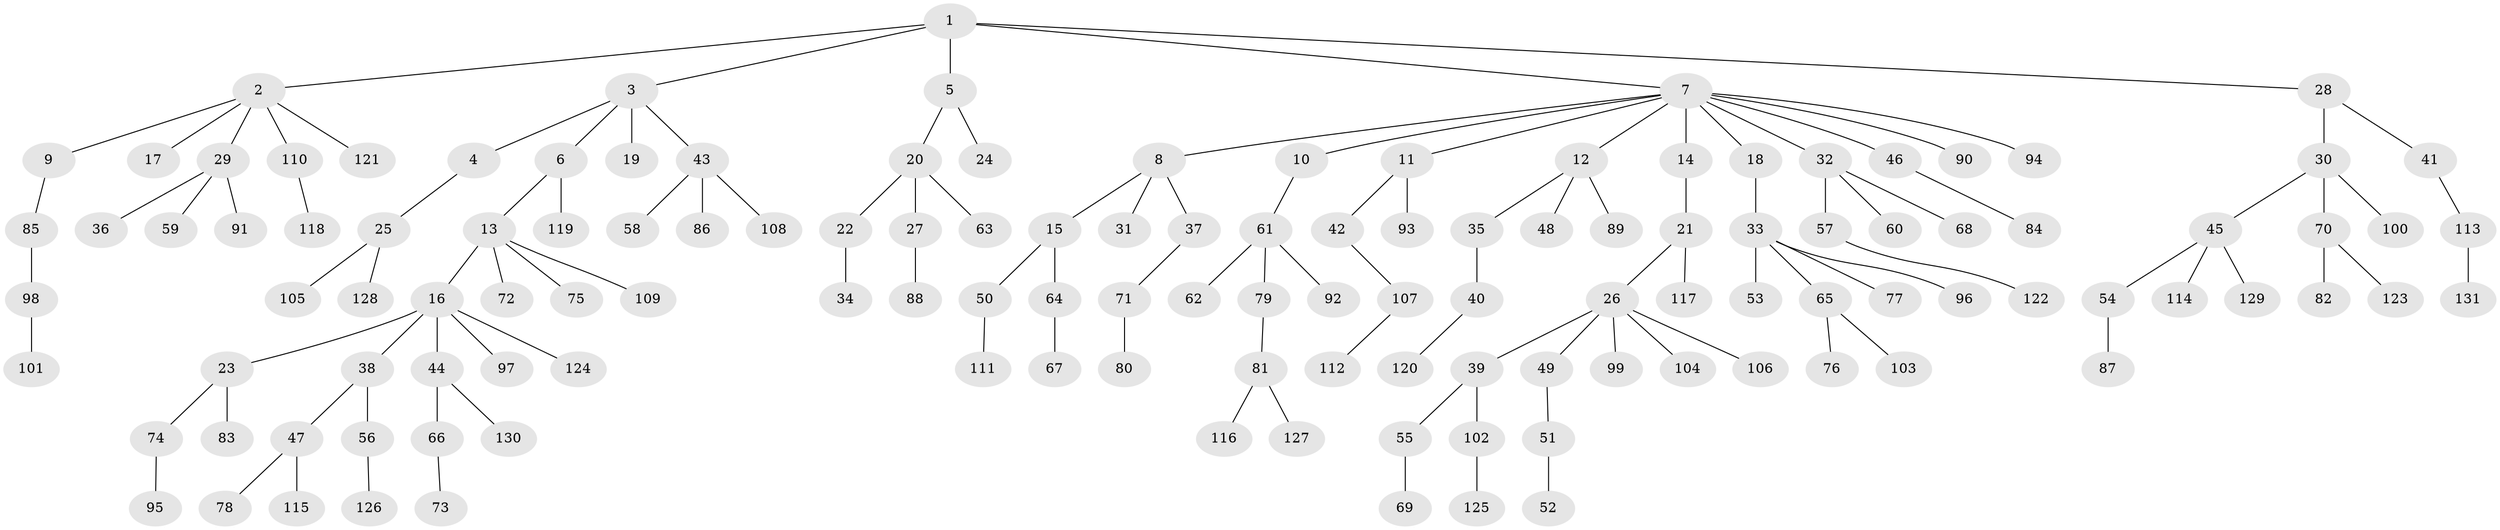 // Generated by graph-tools (version 1.1) at 2025/15/03/09/25 04:15:38]
// undirected, 131 vertices, 130 edges
graph export_dot {
graph [start="1"]
  node [color=gray90,style=filled];
  1;
  2;
  3;
  4;
  5;
  6;
  7;
  8;
  9;
  10;
  11;
  12;
  13;
  14;
  15;
  16;
  17;
  18;
  19;
  20;
  21;
  22;
  23;
  24;
  25;
  26;
  27;
  28;
  29;
  30;
  31;
  32;
  33;
  34;
  35;
  36;
  37;
  38;
  39;
  40;
  41;
  42;
  43;
  44;
  45;
  46;
  47;
  48;
  49;
  50;
  51;
  52;
  53;
  54;
  55;
  56;
  57;
  58;
  59;
  60;
  61;
  62;
  63;
  64;
  65;
  66;
  67;
  68;
  69;
  70;
  71;
  72;
  73;
  74;
  75;
  76;
  77;
  78;
  79;
  80;
  81;
  82;
  83;
  84;
  85;
  86;
  87;
  88;
  89;
  90;
  91;
  92;
  93;
  94;
  95;
  96;
  97;
  98;
  99;
  100;
  101;
  102;
  103;
  104;
  105;
  106;
  107;
  108;
  109;
  110;
  111;
  112;
  113;
  114;
  115;
  116;
  117;
  118;
  119;
  120;
  121;
  122;
  123;
  124;
  125;
  126;
  127;
  128;
  129;
  130;
  131;
  1 -- 2;
  1 -- 3;
  1 -- 5;
  1 -- 7;
  1 -- 28;
  2 -- 9;
  2 -- 17;
  2 -- 29;
  2 -- 110;
  2 -- 121;
  3 -- 4;
  3 -- 6;
  3 -- 19;
  3 -- 43;
  4 -- 25;
  5 -- 20;
  5 -- 24;
  6 -- 13;
  6 -- 119;
  7 -- 8;
  7 -- 10;
  7 -- 11;
  7 -- 12;
  7 -- 14;
  7 -- 18;
  7 -- 32;
  7 -- 46;
  7 -- 90;
  7 -- 94;
  8 -- 15;
  8 -- 31;
  8 -- 37;
  9 -- 85;
  10 -- 61;
  11 -- 42;
  11 -- 93;
  12 -- 35;
  12 -- 48;
  12 -- 89;
  13 -- 16;
  13 -- 72;
  13 -- 75;
  13 -- 109;
  14 -- 21;
  15 -- 50;
  15 -- 64;
  16 -- 23;
  16 -- 38;
  16 -- 44;
  16 -- 97;
  16 -- 124;
  18 -- 33;
  20 -- 22;
  20 -- 27;
  20 -- 63;
  21 -- 26;
  21 -- 117;
  22 -- 34;
  23 -- 74;
  23 -- 83;
  25 -- 105;
  25 -- 128;
  26 -- 39;
  26 -- 49;
  26 -- 99;
  26 -- 104;
  26 -- 106;
  27 -- 88;
  28 -- 30;
  28 -- 41;
  29 -- 36;
  29 -- 59;
  29 -- 91;
  30 -- 45;
  30 -- 70;
  30 -- 100;
  32 -- 57;
  32 -- 60;
  32 -- 68;
  33 -- 53;
  33 -- 65;
  33 -- 77;
  33 -- 96;
  35 -- 40;
  37 -- 71;
  38 -- 47;
  38 -- 56;
  39 -- 55;
  39 -- 102;
  40 -- 120;
  41 -- 113;
  42 -- 107;
  43 -- 58;
  43 -- 86;
  43 -- 108;
  44 -- 66;
  44 -- 130;
  45 -- 54;
  45 -- 114;
  45 -- 129;
  46 -- 84;
  47 -- 78;
  47 -- 115;
  49 -- 51;
  50 -- 111;
  51 -- 52;
  54 -- 87;
  55 -- 69;
  56 -- 126;
  57 -- 122;
  61 -- 62;
  61 -- 79;
  61 -- 92;
  64 -- 67;
  65 -- 76;
  65 -- 103;
  66 -- 73;
  70 -- 82;
  70 -- 123;
  71 -- 80;
  74 -- 95;
  79 -- 81;
  81 -- 116;
  81 -- 127;
  85 -- 98;
  98 -- 101;
  102 -- 125;
  107 -- 112;
  110 -- 118;
  113 -- 131;
}
